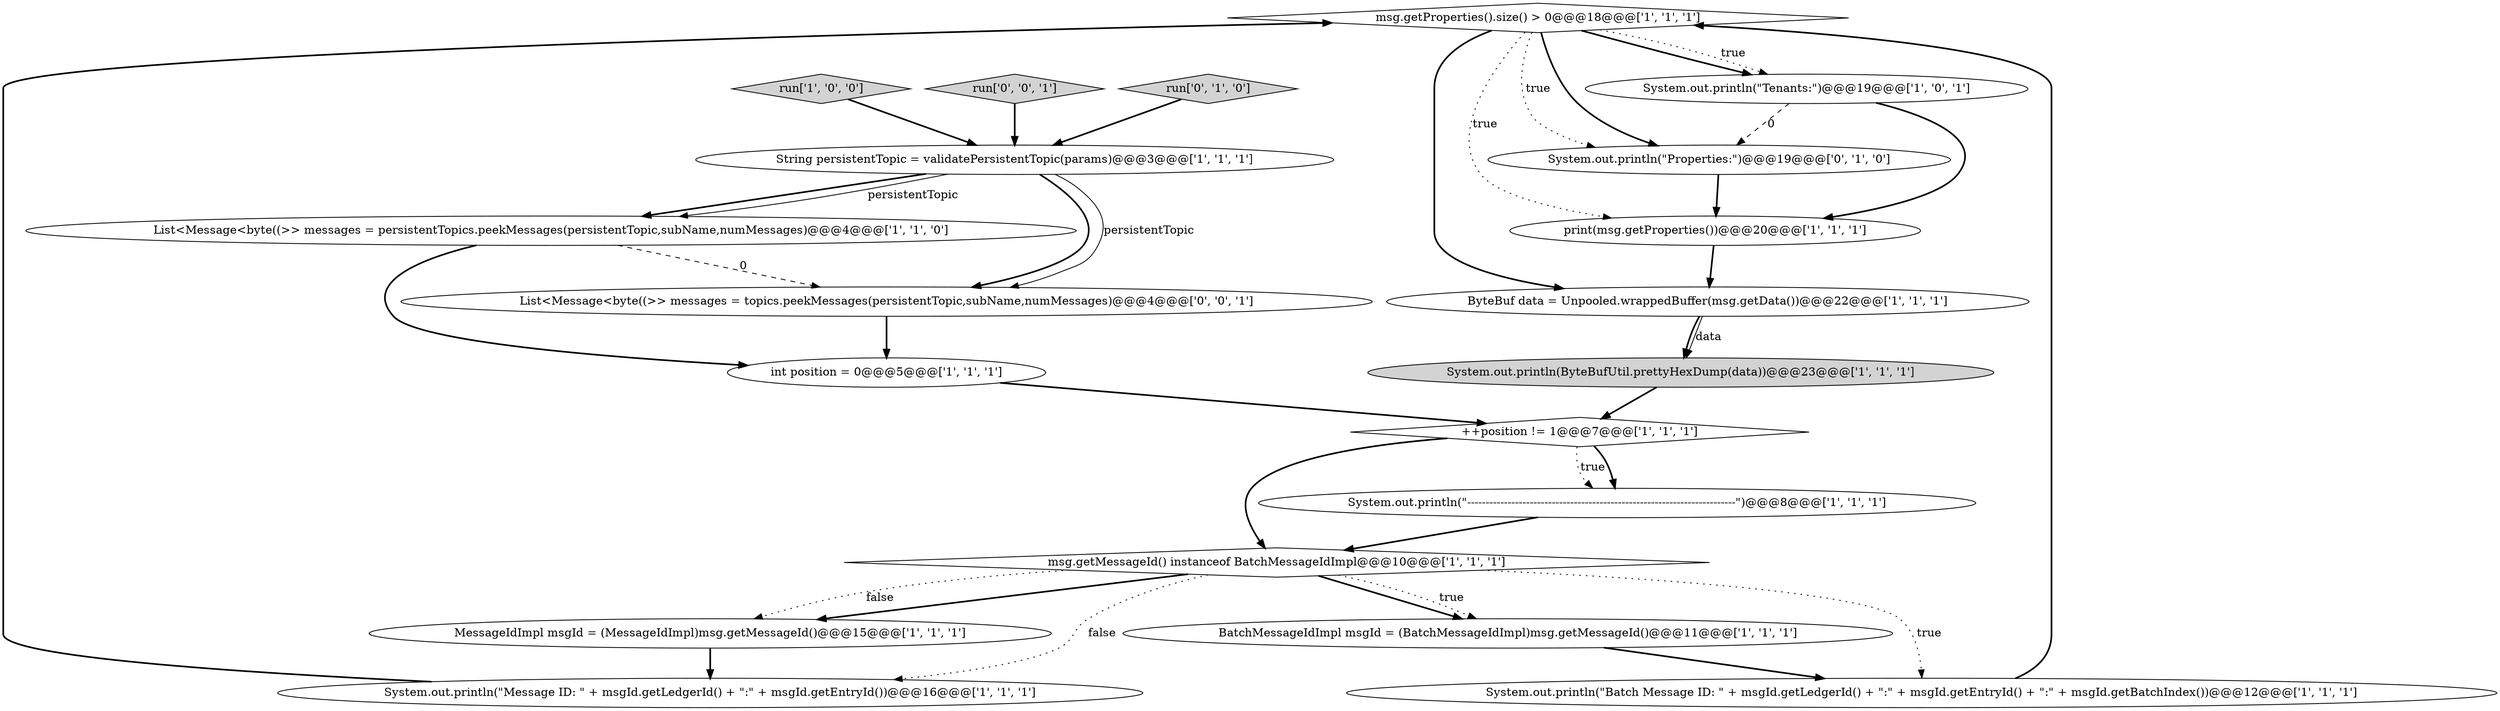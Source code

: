 digraph {
3 [style = filled, label = "msg.getProperties().size() > 0@@@18@@@['1', '1', '1']", fillcolor = white, shape = diamond image = "AAA0AAABBB1BBB"];
13 [style = filled, label = "List<Message<byte((>> messages = persistentTopics.peekMessages(persistentTopic,subName,numMessages)@@@4@@@['1', '1', '0']", fillcolor = white, shape = ellipse image = "AAA0AAABBB1BBB"];
12 [style = filled, label = "++position != 1@@@7@@@['1', '1', '1']", fillcolor = white, shape = diamond image = "AAA0AAABBB1BBB"];
1 [style = filled, label = "run['1', '0', '0']", fillcolor = lightgray, shape = diamond image = "AAA0AAABBB1BBB"];
14 [style = filled, label = "System.out.println(\"Message ID: \" + msgId.getLedgerId() + \":\" + msgId.getEntryId())@@@16@@@['1', '1', '1']", fillcolor = white, shape = ellipse image = "AAA0AAABBB1BBB"];
19 [style = filled, label = "run['0', '0', '1']", fillcolor = lightgray, shape = diamond image = "AAA0AAABBB3BBB"];
6 [style = filled, label = "System.out.println(\"-------------------------------------------------------------------------\")@@@8@@@['1', '1', '1']", fillcolor = white, shape = ellipse image = "AAA0AAABBB1BBB"];
2 [style = filled, label = "BatchMessageIdImpl msgId = (BatchMessageIdImpl)msg.getMessageId()@@@11@@@['1', '1', '1']", fillcolor = white, shape = ellipse image = "AAA0AAABBB1BBB"];
0 [style = filled, label = "print(msg.getProperties())@@@20@@@['1', '1', '1']", fillcolor = white, shape = ellipse image = "AAA0AAABBB1BBB"];
5 [style = filled, label = "MessageIdImpl msgId = (MessageIdImpl)msg.getMessageId()@@@15@@@['1', '1', '1']", fillcolor = white, shape = ellipse image = "AAA0AAABBB1BBB"];
9 [style = filled, label = "msg.getMessageId() instanceof BatchMessageIdImpl@@@10@@@['1', '1', '1']", fillcolor = white, shape = diamond image = "AAA0AAABBB1BBB"];
11 [style = filled, label = "ByteBuf data = Unpooled.wrappedBuffer(msg.getData())@@@22@@@['1', '1', '1']", fillcolor = white, shape = ellipse image = "AAA0AAABBB1BBB"];
15 [style = filled, label = "int position = 0@@@5@@@['1', '1', '1']", fillcolor = white, shape = ellipse image = "AAA0AAABBB1BBB"];
8 [style = filled, label = "String persistentTopic = validatePersistentTopic(params)@@@3@@@['1', '1', '1']", fillcolor = white, shape = ellipse image = "AAA0AAABBB1BBB"];
16 [style = filled, label = "run['0', '1', '0']", fillcolor = lightgray, shape = diamond image = "AAA0AAABBB2BBB"];
18 [style = filled, label = "List<Message<byte((>> messages = topics.peekMessages(persistentTopic,subName,numMessages)@@@4@@@['0', '0', '1']", fillcolor = white, shape = ellipse image = "AAA0AAABBB3BBB"];
17 [style = filled, label = "System.out.println(\"Properties:\")@@@19@@@['0', '1', '0']", fillcolor = white, shape = ellipse image = "AAA1AAABBB2BBB"];
7 [style = filled, label = "System.out.println(\"Tenants:\")@@@19@@@['1', '0', '1']", fillcolor = white, shape = ellipse image = "AAA0AAABBB1BBB"];
4 [style = filled, label = "System.out.println(ByteBufUtil.prettyHexDump(data))@@@23@@@['1', '1', '1']", fillcolor = lightgray, shape = ellipse image = "AAA0AAABBB1BBB"];
10 [style = filled, label = "System.out.println(\"Batch Message ID: \" + msgId.getLedgerId() + \":\" + msgId.getEntryId() + \":\" + msgId.getBatchIndex())@@@12@@@['1', '1', '1']", fillcolor = white, shape = ellipse image = "AAA0AAABBB1BBB"];
5->14 [style = bold, label=""];
13->15 [style = bold, label=""];
11->4 [style = bold, label=""];
3->11 [style = bold, label=""];
13->18 [style = dashed, label="0"];
14->3 [style = bold, label=""];
15->12 [style = bold, label=""];
19->8 [style = bold, label=""];
1->8 [style = bold, label=""];
11->4 [style = solid, label="data"];
9->2 [style = bold, label=""];
16->8 [style = bold, label=""];
3->17 [style = dotted, label="true"];
2->10 [style = bold, label=""];
9->5 [style = dotted, label="false"];
3->7 [style = bold, label=""];
0->11 [style = bold, label=""];
9->2 [style = dotted, label="true"];
10->3 [style = bold, label=""];
9->10 [style = dotted, label="true"];
6->9 [style = bold, label=""];
3->0 [style = dotted, label="true"];
12->9 [style = bold, label=""];
8->18 [style = bold, label=""];
7->17 [style = dashed, label="0"];
3->17 [style = bold, label=""];
9->14 [style = dotted, label="false"];
7->0 [style = bold, label=""];
8->13 [style = bold, label=""];
4->12 [style = bold, label=""];
3->7 [style = dotted, label="true"];
8->18 [style = solid, label="persistentTopic"];
12->6 [style = dotted, label="true"];
17->0 [style = bold, label=""];
9->5 [style = bold, label=""];
8->13 [style = solid, label="persistentTopic"];
12->6 [style = bold, label=""];
18->15 [style = bold, label=""];
}
